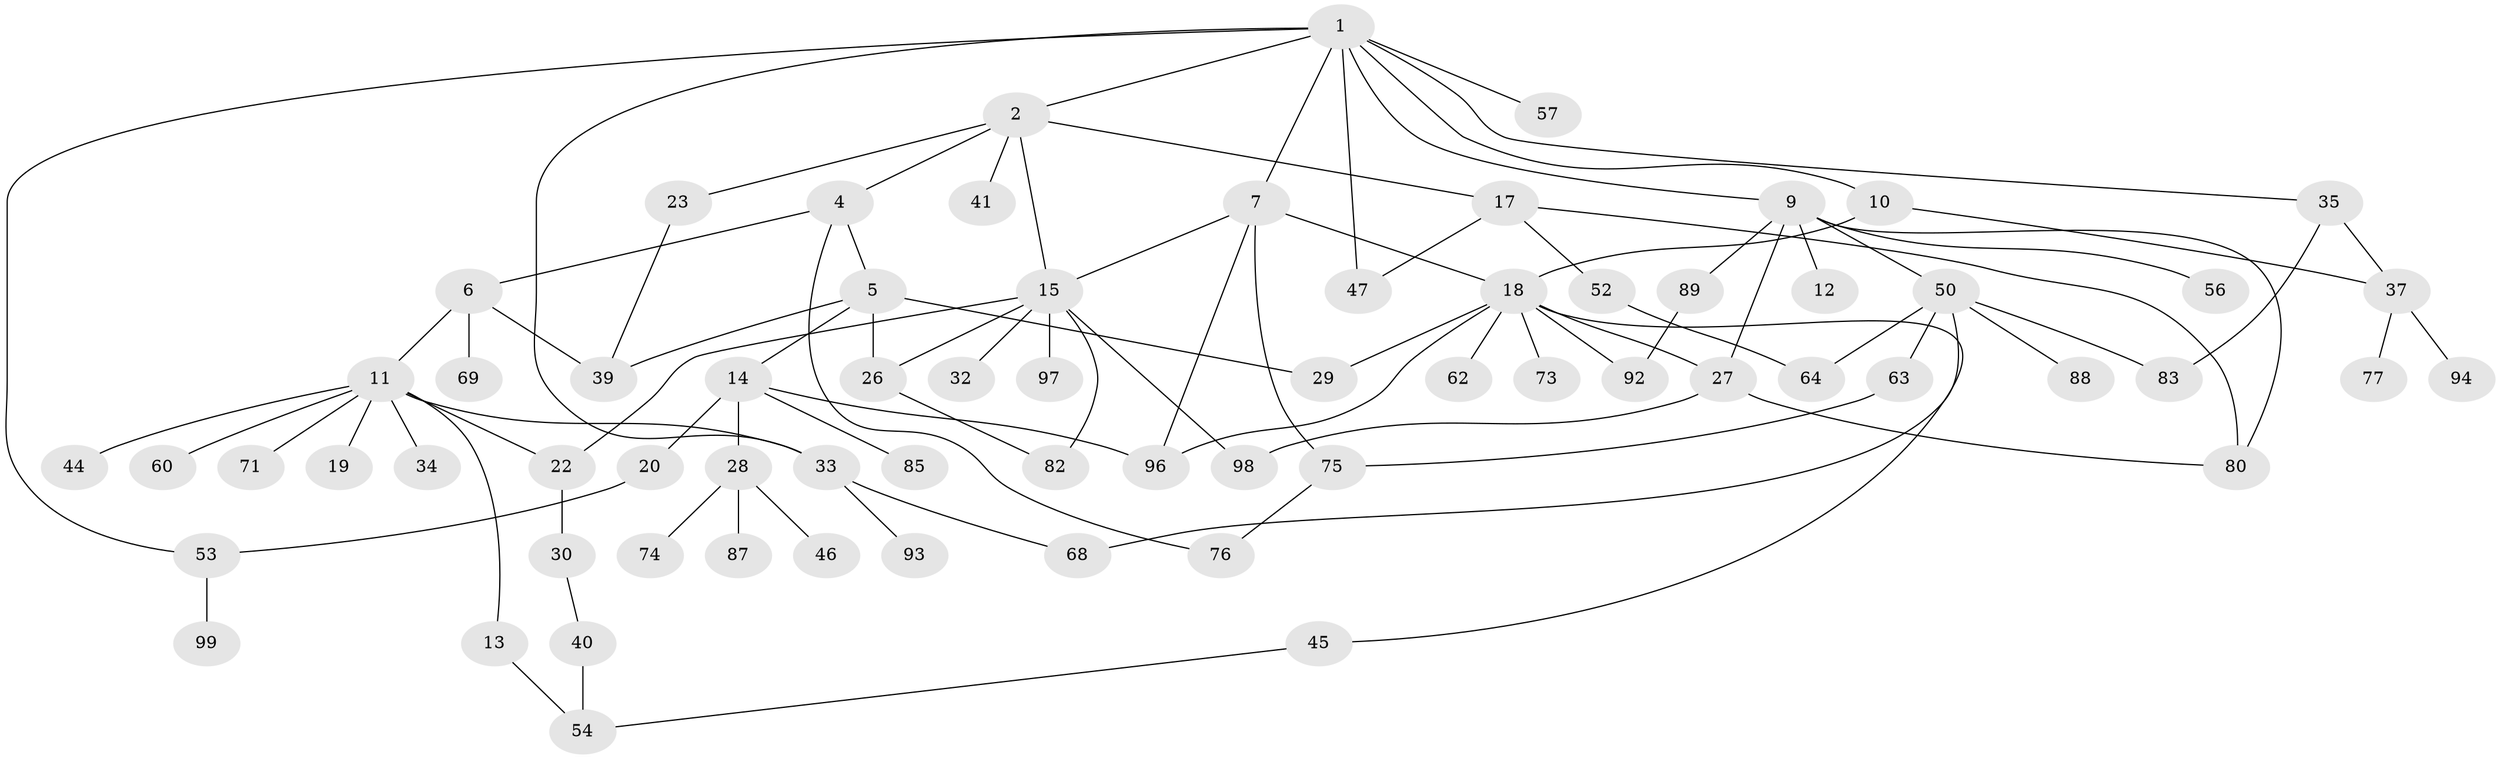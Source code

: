 // original degree distribution, {7: 0.03, 6: 0.03, 4: 0.07, 5: 0.05, 1: 0.31, 3: 0.19, 8: 0.01, 2: 0.31}
// Generated by graph-tools (version 1.1) at 2025/11/02/21/25 10:11:06]
// undirected, 68 vertices, 93 edges
graph export_dot {
graph [start="1"]
  node [color=gray90,style=filled];
  1 [super="+3"];
  2;
  4 [super="+16"];
  5 [super="+65"];
  6 [super="+8"];
  7 [super="+91"];
  9 [super="+21"];
  10;
  11 [super="+31"];
  12;
  13 [super="+43"];
  14 [super="+25"];
  15 [super="+24"];
  17 [super="+48"];
  18 [super="+36"];
  19;
  20 [super="+59"];
  22;
  23 [super="+42"];
  26 [super="+66"];
  27 [super="+58"];
  28 [super="+38"];
  29;
  30;
  32;
  33 [super="+55"];
  34;
  35 [super="+81"];
  37 [super="+51"];
  39;
  40;
  41 [super="+49"];
  44;
  45 [super="+79"];
  46;
  47 [super="+67"];
  50 [super="+61"];
  52;
  53 [super="+70"];
  54 [super="+86"];
  56;
  57;
  60;
  62;
  63 [super="+72"];
  64;
  68;
  69;
  71;
  73;
  74 [super="+78"];
  75 [super="+84"];
  76;
  77;
  80 [super="+100"];
  82;
  83;
  85 [super="+95"];
  87;
  88;
  89 [super="+90"];
  92;
  93;
  94;
  96;
  97;
  98;
  99;
  1 -- 2;
  1 -- 7;
  1 -- 9;
  1 -- 10;
  1 -- 57;
  1 -- 35;
  1 -- 53;
  1 -- 33;
  1 -- 47;
  2 -- 4;
  2 -- 17;
  2 -- 23;
  2 -- 41;
  2 -- 15;
  4 -- 5;
  4 -- 6;
  4 -- 76;
  5 -- 14;
  5 -- 26;
  5 -- 29;
  5 -- 39;
  6 -- 11;
  6 -- 69;
  6 -- 39;
  7 -- 15;
  7 -- 75;
  7 -- 18;
  7 -- 96;
  9 -- 12;
  9 -- 27;
  9 -- 89;
  9 -- 80;
  9 -- 50;
  9 -- 56;
  10 -- 18;
  10 -- 37;
  11 -- 13;
  11 -- 19;
  11 -- 22;
  11 -- 44;
  11 -- 60;
  11 -- 33;
  11 -- 34;
  11 -- 71;
  13 -- 54;
  14 -- 20;
  14 -- 28;
  14 -- 96;
  14 -- 85;
  15 -- 26;
  15 -- 32;
  15 -- 97;
  15 -- 98;
  15 -- 82;
  15 -- 22;
  17 -- 47;
  17 -- 80;
  17 -- 52;
  18 -- 27;
  18 -- 29;
  18 -- 62;
  18 -- 73;
  18 -- 96;
  18 -- 92;
  18 -- 45;
  20 -- 53;
  22 -- 30;
  23 -- 39;
  26 -- 82;
  27 -- 80;
  27 -- 98;
  28 -- 46;
  28 -- 74;
  28 -- 87;
  30 -- 40;
  33 -- 68;
  33 -- 93;
  35 -- 83;
  35 -- 37;
  37 -- 77;
  37 -- 94;
  40 -- 54;
  45 -- 54;
  50 -- 64;
  50 -- 83;
  50 -- 68;
  50 -- 88;
  50 -- 63;
  52 -- 64;
  53 -- 99;
  63 -- 75;
  75 -- 76;
  89 -- 92;
}
